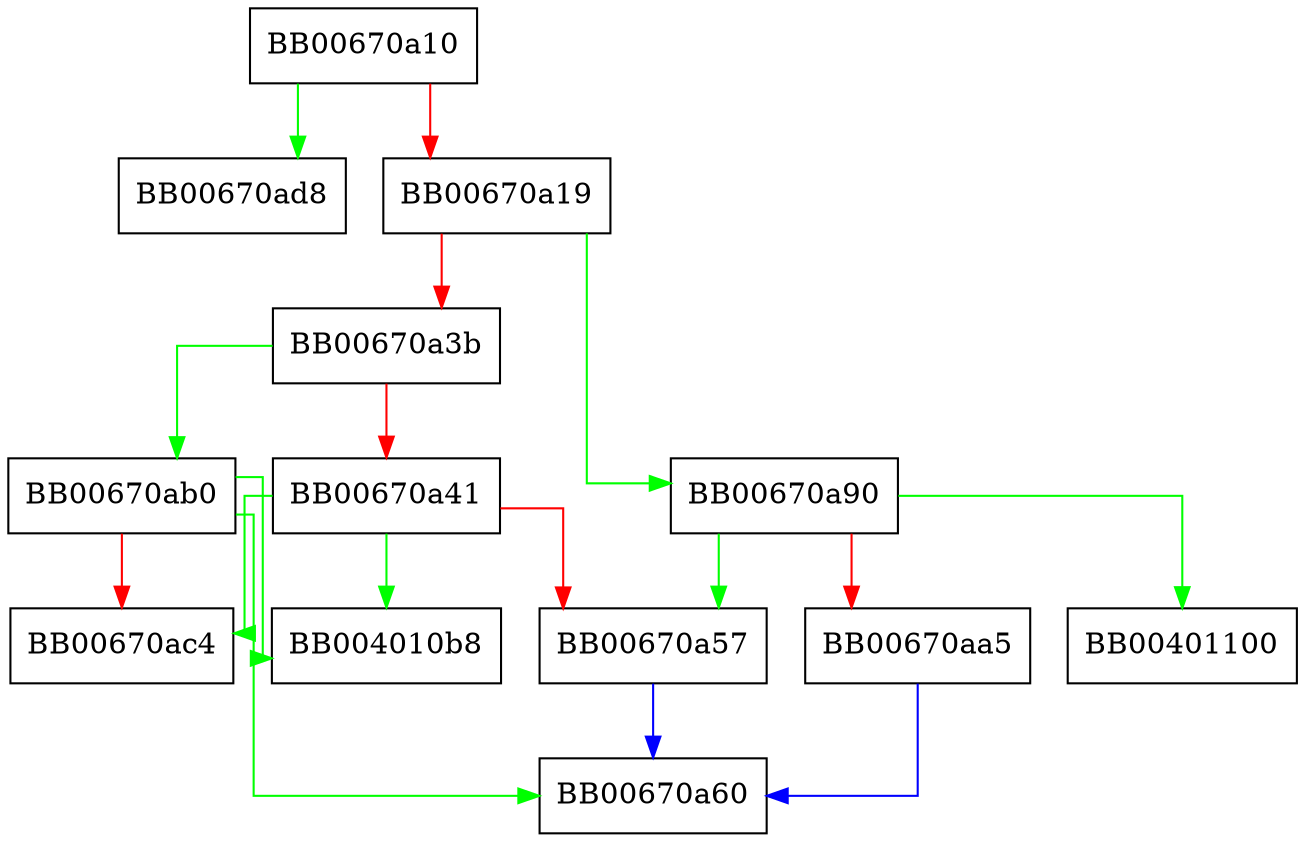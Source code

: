 digraph X509_check_host {
  node [shape="box"];
  graph [splines=ortho];
  BB00670a10 -> BB00670ad8 [color="green"];
  BB00670a10 -> BB00670a19 [color="red"];
  BB00670a19 -> BB00670a90 [color="green"];
  BB00670a19 -> BB00670a3b [color="red"];
  BB00670a3b -> BB00670ab0 [color="green"];
  BB00670a3b -> BB00670a41 [color="red"];
  BB00670a41 -> BB004010b8 [color="green"];
  BB00670a41 -> BB00670ac4 [color="green"];
  BB00670a41 -> BB00670a57 [color="red"];
  BB00670a57 -> BB00670a60 [color="blue"];
  BB00670a90 -> BB00401100 [color="green"];
  BB00670a90 -> BB00670a57 [color="green"];
  BB00670a90 -> BB00670aa5 [color="red"];
  BB00670aa5 -> BB00670a60 [color="blue"];
  BB00670ab0 -> BB004010b8 [color="green"];
  BB00670ab0 -> BB00670a60 [color="green"];
  BB00670ab0 -> BB00670ac4 [color="red"];
}